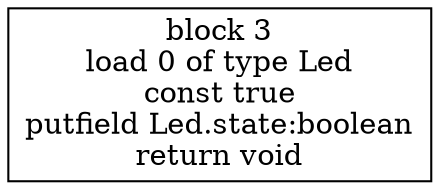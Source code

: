 digraph "Led.fixture1" {
size = "11,7.5";
codeblock_3 [ shape = box, label = "block 3\nload 0 of type Led\nconst true\nputfield Led.state:boolean\nreturn void"];
}